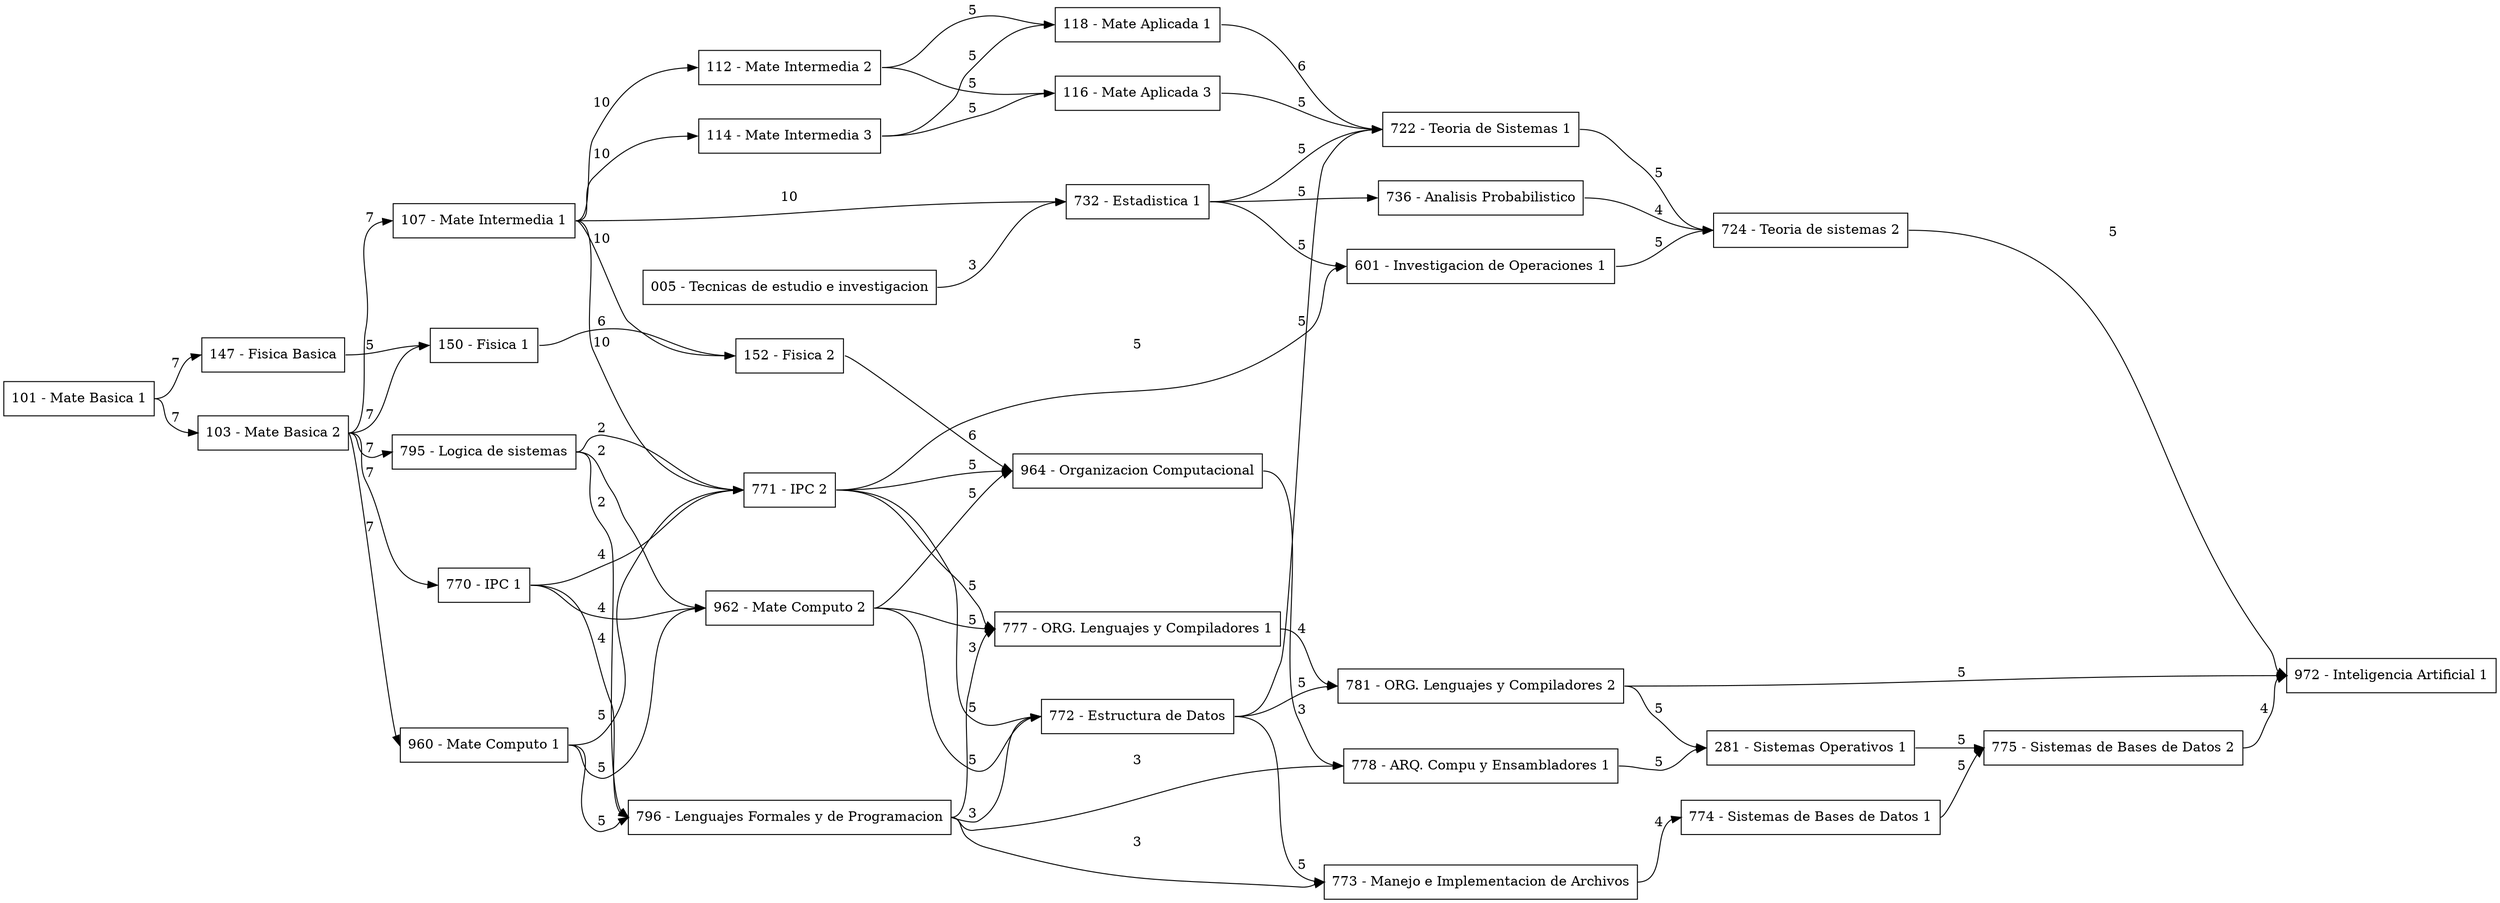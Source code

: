 digraph G {
	graph [rankdir=RL]
	edge [dir=back]
	nodesep=0.5
	node [shape=box]
	972 [label="972 - Inteligencia Artificial 1"]
	781 [label="781 - ORG. Lenguajes y Compiladores 2"]
	777 [label="777 - ORG. Lenguajes y Compiladores 1"]
	771 [label="771 - IPC 2"]
	107 [label="107 - Mate Intermedia 1"]
	103 [label="103 - Mate Basica 2"]
	101 [label="101 - Mate Basica 1"]
	103 -> 101 [label=7 headport=e tailport=w]
	107 -> 103 [label=7 headport=e tailport=w]
	771 -> 107 [label=10 headport=e tailport=w]
	770 [label="770 - IPC 1"]
	770 -> 103 [label=7 headport=e tailport=w]
	771 -> 770 [label=4 headport=e tailport=w]
	795 [label="795 - Logica de sistemas"]
	795 -> 103 [label=7 headport=e tailport=w]
	771 -> 795 [label=2 headport=e tailport=w]
	960 [label="960 - Mate Computo 1"]
	960 -> 103 [label=7 headport=e tailport=w]
	771 -> 960 [label=5 headport=e tailport=w]
	777 -> 771 [label=5 headport=e tailport=w]
	796 [label="796 - Lenguajes Formales y de Programacion"]
	796 -> 770 [label=4 headport=e tailport=w]
	796 -> 795 [label=2 headport=e tailport=w]
	796 -> 960 [label=5 headport=e tailport=w]
	777 -> 796 [label=3 headport=e tailport=w]
	962 [label="962 - Mate Computo 2"]
	962 -> 960 [label=5 headport=e tailport=w]
	962 -> 770 [label=4 headport=e tailport=w]
	962 -> 795 [label=2 headport=e tailport=w]
	777 -> 962 [label=5 headport=e tailport=w]
	781 -> 777 [label=4 headport=e tailport=w]
	772 [label="772 - Estructura de Datos"]
	772 -> 771 [label=5 headport=e tailport=w]
	772 -> 796 [label=3 headport=e tailport=w]
	772 -> 962 [label=5 headport=e tailport=w]
	781 -> 772 [label=5 headport=e tailport=w]
	972 -> 781 [label=5 headport=e tailport=w]
	775 [label="775 - Sistemas de Bases de Datos 2"]
	281 [label="281 - Sistemas Operativos 1"]
	281 -> 781 [label=5 headport=e tailport=w]
	778 [label="778 - ARQ. Compu y Ensambladores 1"]
	778 -> 796 [label=3 headport=e tailport=w]
	964 [label="964 - Organizacion Computacional"]
	152 [label="152 - Fisica 2"]
	152 -> 107 [label=10 headport=e tailport=w]
	150 [label="150 - Fisica 1"]
	150 -> 103 [label=7 headport=e tailport=w]
	147 [label="147 - Fisica Basica"]
	147 -> 101 [label=7 headport=e tailport=w]
	150 -> 147 [label=5 headport=e tailport=w]
	152 -> 150 [label=6 headport=e tailport=w]
	964 -> 152 [label=6 headport=e tailport=w]
	964 -> 771 [label=5 headport=e tailport=w]
	964 -> 962 [label=5 headport=e tailport=w]
	778 -> 964 [label=3 headport=e tailport=w]
	281 -> 778 [label=5 headport=e tailport=w]
	775 -> 281 [label=5 headport=e tailport=w]
	774 [label="774 - Sistemas de Bases de Datos 1"]
	773 [label="773 - Manejo e Implementacion de Archivos"]
	773 -> 772 [label=5 headport=e tailport=w]
	773 -> 796 [label=3 headport=e tailport=w]
	774 -> 773 [label=4 headport=e tailport=w]
	775 -> 774 [label=5 headport=e tailport=w]
	972 -> 775 [label=4 headport=e tailport=w]
	724 [label="724 - Teoria de sistemas 2"]
	722 [label="722 - Teoria de Sistemas 1"]
	732 [label="732 - Estadistica 1"]
	732 -> 107 [label=10 headport=e tailport=w]
	005 [label="005 - Tecnicas de estudio e investigacion"]
	732 -> 005 [label=3 headport=e tailport=w]
	722 -> 732 [label=5 headport=e tailport=w]
	722 -> 772 [label=5 headport=e tailport=w]
	116 [label="116 - Mate Aplicada 3"]
	112 [label="112 - Mate Intermedia 2"]
	112 -> 107 [label=10 headport=e tailport=w]
	116 -> 112 [label=5 headport=e tailport=w]
	114 [label="114 - Mate Intermedia 3"]
	114 -> 107 [label=10 headport=e tailport=w]
	116 -> 114 [label=5 headport=e tailport=w]
	722 -> 116 [label=5 headport=e tailport=w]
	118 [label="118 - Mate Aplicada 1"]
	118 -> 112 [label=5 headport=e tailport=w]
	118 -> 114 [label=5 headport=e tailport=w]
	722 -> 118 [label=6 headport=e tailport=w]
	724 -> 722 [label=5 headport=e tailport=w]
	601 [label="601 - Investigacion de Operaciones 1"]
	601 -> 771 [label=5 headport=e tailport=w]
	601 -> 732 [label=5 headport=e tailport=w]
	724 -> 601 [label=5 headport=e tailport=w]
	736 [label="736 - Analisis Probabilistico"]
	736 -> 732 [label=5 headport=e tailport=w]
	724 -> 736 [label=4 headport=e tailport=w]
	972 -> 724 [label=5 headport=e tailport=w]
}
